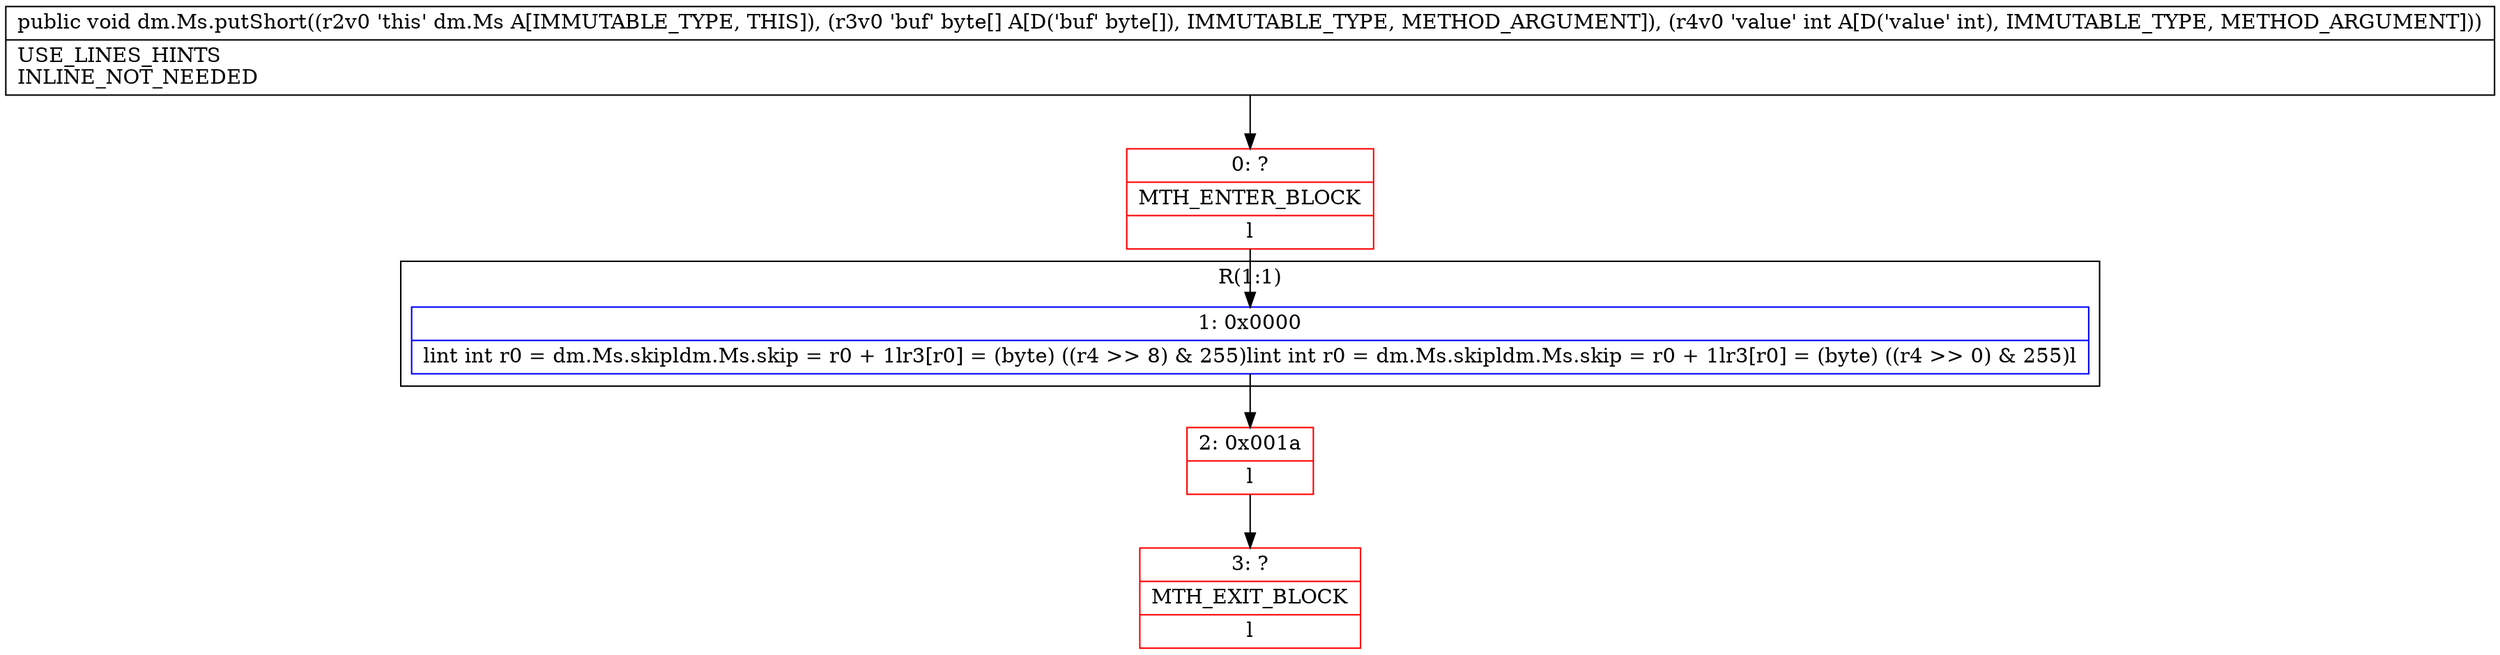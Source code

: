 digraph "CFG fordm.Ms.putShort([BI)V" {
subgraph cluster_Region_1215914946 {
label = "R(1:1)";
node [shape=record,color=blue];
Node_1 [shape=record,label="{1\:\ 0x0000|lint int r0 = dm.Ms.skipldm.Ms.skip = r0 + 1lr3[r0] = (byte) ((r4 \>\> 8) & 255)lint int r0 = dm.Ms.skipldm.Ms.skip = r0 + 1lr3[r0] = (byte) ((r4 \>\> 0) & 255)l}"];
}
Node_0 [shape=record,color=red,label="{0\:\ ?|MTH_ENTER_BLOCK\l|l}"];
Node_2 [shape=record,color=red,label="{2\:\ 0x001a|l}"];
Node_3 [shape=record,color=red,label="{3\:\ ?|MTH_EXIT_BLOCK\l|l}"];
MethodNode[shape=record,label="{public void dm.Ms.putShort((r2v0 'this' dm.Ms A[IMMUTABLE_TYPE, THIS]), (r3v0 'buf' byte[] A[D('buf' byte[]), IMMUTABLE_TYPE, METHOD_ARGUMENT]), (r4v0 'value' int A[D('value' int), IMMUTABLE_TYPE, METHOD_ARGUMENT]))  | USE_LINES_HINTS\lINLINE_NOT_NEEDED\l}"];
MethodNode -> Node_0;
Node_1 -> Node_2;
Node_0 -> Node_1;
Node_2 -> Node_3;
}

